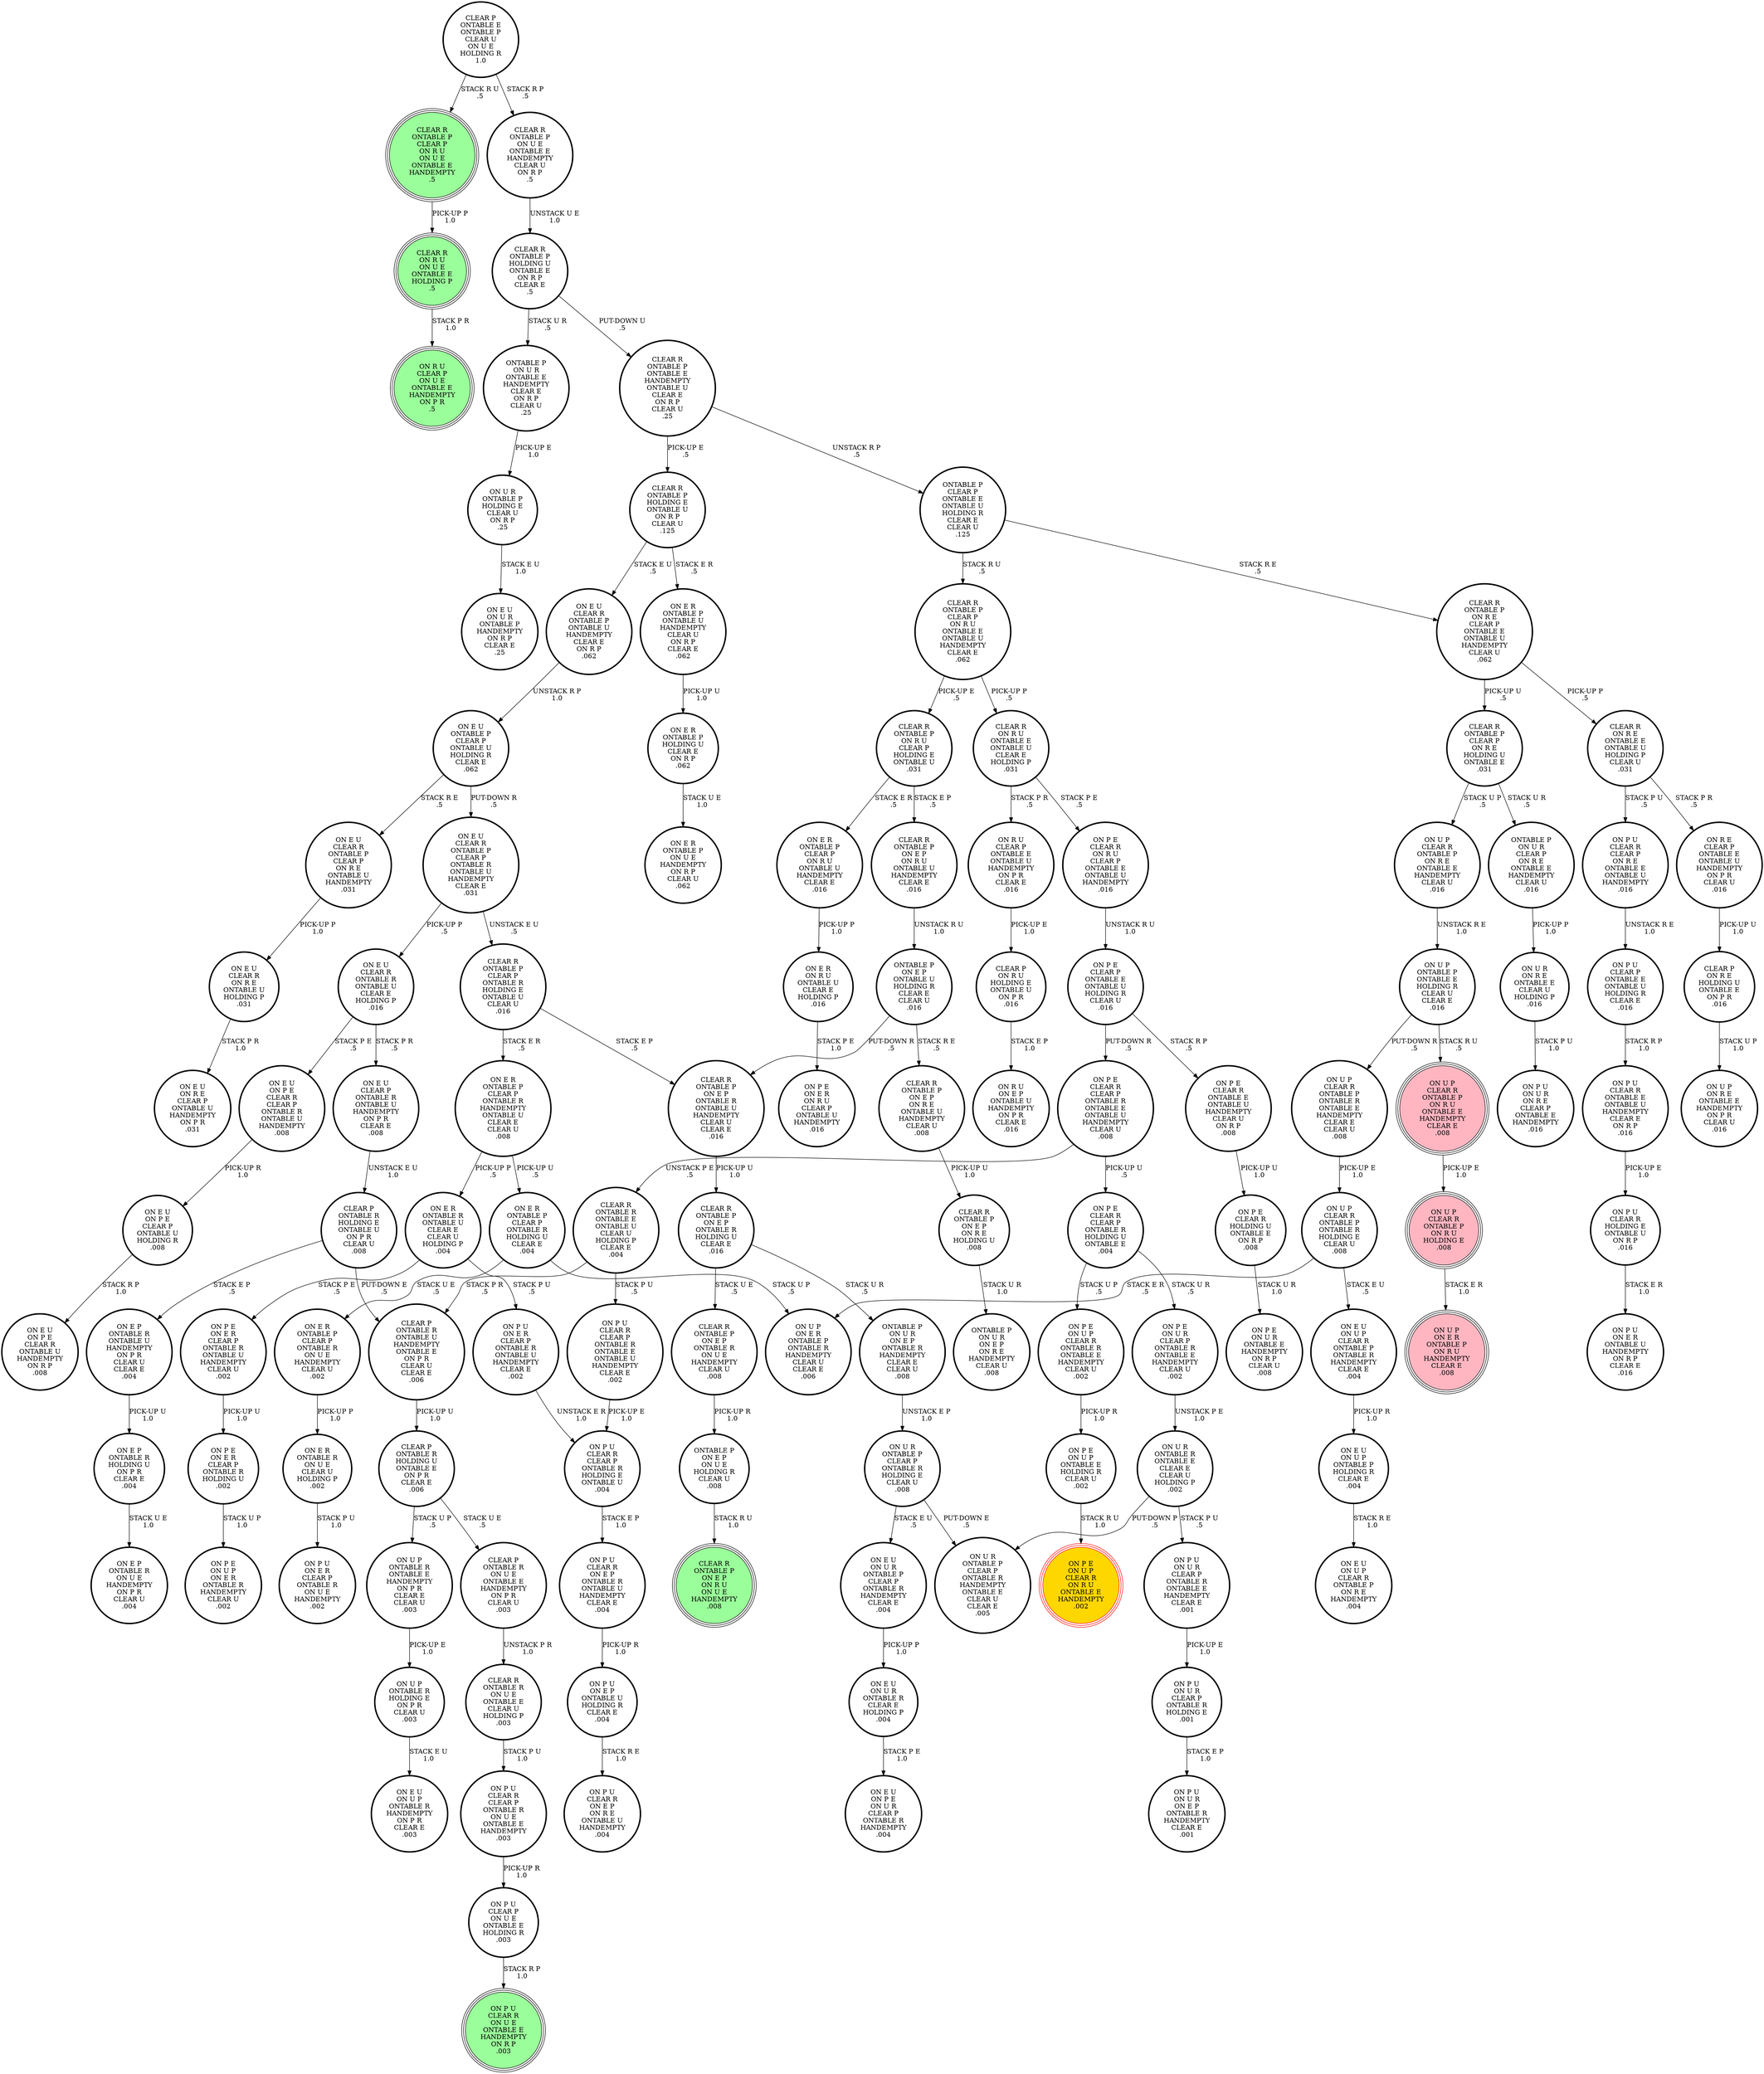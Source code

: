digraph {
"ON E R\nONTABLE P\nCLEAR P\nON R U\nONTABLE U\nHANDEMPTY\nCLEAR E\n.016\n" -> "ON E R\nON R U\nONTABLE U\nCLEAR E\nHOLDING P\n.016\n"[label="PICK-UP P\n1.0\n"];
"CLEAR R\nONTABLE P\nON E P\nONTABLE R\nON U E\nHANDEMPTY\nCLEAR U\n.008\n" -> "ONTABLE P\nON E P\nON U E\nHOLDING R\nCLEAR U\n.008\n"[label="PICK-UP R\n1.0\n"];
"ON E R\nONTABLE R\nON U E\nCLEAR U\nHOLDING P\n.002\n" -> "ON P U\nON E R\nCLEAR P\nONTABLE R\nON U E\nHANDEMPTY\n.002\n"[label="STACK P U\n1.0\n"];
"ONTABLE P\nON U R\nCLEAR P\nON R E\nONTABLE E\nHANDEMPTY\nCLEAR U\n.016\n" -> "ON U R\nON R E\nONTABLE E\nCLEAR U\nHOLDING P\n.016\n"[label="PICK-UP P\n1.0\n"];
"ON P E\nCLEAR R\nHOLDING U\nONTABLE E\nON R P\n.008\n" -> "ON P E\nON U R\nONTABLE E\nHANDEMPTY\nON R P\nCLEAR U\n.008\n"[label="STACK U R\n1.0\n"];
"CLEAR P\nON R E\nHOLDING U\nONTABLE E\nON P R\n.016\n" -> "ON U P\nON R E\nONTABLE E\nHANDEMPTY\nON P R\nCLEAR U\n.016\n"[label="STACK U P\n1.0\n"];
"ON U R\nON R E\nONTABLE E\nCLEAR U\nHOLDING P\n.016\n" -> "ON P U\nON U R\nON R E\nCLEAR P\nONTABLE E\nHANDEMPTY\n.016\n"[label="STACK P U\n1.0\n"];
"CLEAR R\nONTABLE P\nON E P\nONTABLE R\nHOLDING U\nCLEAR E\n.016\n" -> "CLEAR R\nONTABLE P\nON E P\nONTABLE R\nON U E\nHANDEMPTY\nCLEAR U\n.008\n"[label="STACK U E\n.5\n"];
"CLEAR R\nONTABLE P\nON E P\nONTABLE R\nHOLDING U\nCLEAR E\n.016\n" -> "ONTABLE P\nON U R\nON E P\nONTABLE R\nHANDEMPTY\nCLEAR E\nCLEAR U\n.008\n"[label="STACK U R\n.5\n"];
"ON E U\nON P E\nCLEAR P\nONTABLE U\nHOLDING R\n.008\n" -> "ON E U\nON P E\nCLEAR R\nONTABLE U\nHANDEMPTY\nON R P\n.008\n"[label="STACK R P\n1.0\n"];
"CLEAR R\nONTABLE P\nON E P\nON R E\nONTABLE U\nHANDEMPTY\nCLEAR U\n.008\n" -> "CLEAR R\nONTABLE P\nON E P\nON R E\nHOLDING U\n.008\n"[label="PICK-UP U\n1.0\n"];
"ON E R\nONTABLE P\nONTABLE U\nHANDEMPTY\nCLEAR U\nON R P\nCLEAR E\n.062\n" -> "ON E R\nONTABLE P\nHOLDING U\nCLEAR E\nON R P\n.062\n"[label="PICK-UP U\n1.0\n"];
"ON E R\nONTABLE P\nCLEAR P\nONTABLE R\nHOLDING U\nCLEAR E\n.004\n" -> "ON U P\nON E R\nONTABLE P\nONTABLE R\nHANDEMPTY\nCLEAR U\nCLEAR E\n.006\n"[label="STACK U P\n.5\n"];
"ON E R\nONTABLE P\nCLEAR P\nONTABLE R\nHOLDING U\nCLEAR E\n.004\n" -> "ON E R\nONTABLE P\nCLEAR P\nONTABLE R\nON U E\nHANDEMPTY\nCLEAR U\n.002\n"[label="STACK U E\n.5\n"];
"CLEAR R\nONTABLE P\nCLEAR P\nONTABLE R\nHOLDING E\nONTABLE U\nCLEAR U\n.016\n" -> "CLEAR R\nONTABLE P\nON E P\nONTABLE R\nONTABLE U\nHANDEMPTY\nCLEAR U\nCLEAR E\n.016\n"[label="STACK E P\n.5\n"];
"CLEAR R\nONTABLE P\nCLEAR P\nONTABLE R\nHOLDING E\nONTABLE U\nCLEAR U\n.016\n" -> "ON E R\nONTABLE P\nCLEAR P\nONTABLE R\nHANDEMPTY\nONTABLE U\nCLEAR E\nCLEAR U\n.008\n"[label="STACK E R\n.5\n"];
"CLEAR R\nONTABLE P\nCLEAR P\nON R U\nON U E\nONTABLE E\nHANDEMPTY\n.5\n" -> "CLEAR R\nON R U\nON U E\nONTABLE E\nHOLDING P\n.5\n"[label="PICK-UP P\n1.0\n"];
"CLEAR P\nONTABLE R\nONTABLE U\nHANDEMPTY\nONTABLE E\nON P R\nCLEAR U\nCLEAR E\n.006\n" -> "CLEAR P\nONTABLE R\nHOLDING U\nONTABLE E\nON P R\nCLEAR E\n.006\n"[label="PICK-UP U\n1.0\n"];
"ON E U\nON P E\nCLEAR R\nCLEAR P\nONTABLE R\nONTABLE U\nHANDEMPTY\n.008\n" -> "ON E U\nON P E\nCLEAR P\nONTABLE U\nHOLDING R\n.008\n"[label="PICK-UP R\n1.0\n"];
"ON U P\nONTABLE R\nONTABLE E\nHANDEMPTY\nON P R\nCLEAR E\nCLEAR U\n.003\n" -> "ON U P\nONTABLE R\nHOLDING E\nON P R\nCLEAR U\n.003\n"[label="PICK-UP E\n1.0\n"];
"CLEAR P\nONTABLE R\nHOLDING U\nONTABLE E\nON P R\nCLEAR E\n.006\n" -> "CLEAR P\nONTABLE R\nON U E\nONTABLE E\nHANDEMPTY\nON P R\nCLEAR U\n.003\n"[label="STACK U E\n.5\n"];
"CLEAR P\nONTABLE R\nHOLDING U\nONTABLE E\nON P R\nCLEAR E\n.006\n" -> "ON U P\nONTABLE R\nONTABLE E\nHANDEMPTY\nON P R\nCLEAR E\nCLEAR U\n.003\n"[label="STACK U P\n.5\n"];
"ON E U\nCLEAR R\nONTABLE P\nCLEAR P\nON R E\nONTABLE U\nHANDEMPTY\n.031\n" -> "ON E U\nCLEAR R\nON R E\nONTABLE U\nHOLDING P\n.031\n"[label="PICK-UP P\n1.0\n"];
"ON P U\nCLEAR R\nHOLDING E\nONTABLE U\nON R P\n.016\n" -> "ON P U\nON E R\nONTABLE U\nHANDEMPTY\nON R P\nCLEAR E\n.016\n"[label="STACK E R\n1.0\n"];
"CLEAR R\nONTABLE P\nHOLDING U\nONTABLE E\nON R P\nCLEAR E\n.5\n" -> "CLEAR R\nONTABLE P\nONTABLE E\nHANDEMPTY\nONTABLE U\nCLEAR E\nON R P\nCLEAR U\n.25\n"[label="PUT-DOWN U\n.5\n"];
"CLEAR R\nONTABLE P\nHOLDING U\nONTABLE E\nON R P\nCLEAR E\n.5\n" -> "ONTABLE P\nON U R\nONTABLE E\nHANDEMPTY\nCLEAR E\nON R P\nCLEAR U\n.25\n"[label="STACK U R\n.5\n"];
"ON E U\nON U P\nONTABLE P\nHOLDING R\nCLEAR E\n.004\n" -> "ON E U\nON U P\nCLEAR R\nONTABLE P\nON R E\nHANDEMPTY\n.004\n"[label="STACK R E\n1.0\n"];
"CLEAR R\nONTABLE P\nCLEAR P\nON R E\nHOLDING U\nONTABLE E\n.031\n" -> "ONTABLE P\nON U R\nCLEAR P\nON R E\nONTABLE E\nHANDEMPTY\nCLEAR U\n.016\n"[label="STACK U R\n.5\n"];
"CLEAR R\nONTABLE P\nCLEAR P\nON R E\nHOLDING U\nONTABLE E\n.031\n" -> "ON U P\nCLEAR R\nONTABLE P\nON R E\nONTABLE E\nHANDEMPTY\nCLEAR U\n.016\n"[label="STACK U P\n.5\n"];
"ON P E\nCLEAR R\nCLEAR P\nONTABLE R\nHOLDING U\nONTABLE E\n.004\n" -> "ON P E\nON U P\nCLEAR R\nONTABLE R\nONTABLE E\nHANDEMPTY\nCLEAR U\n.002\n"[label="STACK U P\n.5\n"];
"ON P E\nCLEAR R\nCLEAR P\nONTABLE R\nHOLDING U\nONTABLE E\n.004\n" -> "ON P E\nON U R\nCLEAR P\nONTABLE R\nONTABLE E\nHANDEMPTY\nCLEAR U\n.002\n"[label="STACK U R\n.5\n"];
"ON R E\nCLEAR P\nONTABLE E\nONTABLE U\nHANDEMPTY\nON P R\nCLEAR U\n.016\n" -> "CLEAR P\nON R E\nHOLDING U\nONTABLE E\nON P R\n.016\n"[label="PICK-UP U\n1.0\n"];
"CLEAR R\nONTABLE P\nON E P\nONTABLE R\nONTABLE U\nHANDEMPTY\nCLEAR U\nCLEAR E\n.016\n" -> "CLEAR R\nONTABLE P\nON E P\nONTABLE R\nHOLDING U\nCLEAR E\n.016\n"[label="PICK-UP U\n1.0\n"];
"CLEAR R\nONTABLE P\nON R E\nCLEAR P\nONTABLE E\nONTABLE U\nHANDEMPTY\nCLEAR U\n.062\n" -> "CLEAR R\nON R E\nONTABLE E\nONTABLE U\nHOLDING P\nCLEAR U\n.031\n"[label="PICK-UP P\n.5\n"];
"CLEAR R\nONTABLE P\nON R E\nCLEAR P\nONTABLE E\nONTABLE U\nHANDEMPTY\nCLEAR U\n.062\n" -> "CLEAR R\nONTABLE P\nCLEAR P\nON R E\nHOLDING U\nONTABLE E\n.031\n"[label="PICK-UP U\n.5\n"];
"CLEAR P\nONTABLE E\nONTABLE P\nCLEAR U\nON U E\nHOLDING R\n1.0\n" -> "CLEAR R\nONTABLE P\nON U E\nONTABLE E\nHANDEMPTY\nCLEAR U\nON R P\n.5\n"[label="STACK R P\n.5\n"];
"CLEAR P\nONTABLE E\nONTABLE P\nCLEAR U\nON U E\nHOLDING R\n1.0\n" -> "CLEAR R\nONTABLE P\nCLEAR P\nON R U\nON U E\nONTABLE E\nHANDEMPTY\n.5\n"[label="STACK R U\n.5\n"];
"ON E U\nCLEAR P\nONTABLE R\nONTABLE U\nHANDEMPTY\nON P R\nCLEAR E\n.008\n" -> "CLEAR P\nONTABLE R\nHOLDING E\nONTABLE U\nON P R\nCLEAR U\n.008\n"[label="UNSTACK E U\n1.0\n"];
"ON E U\nON U R\nONTABLE P\nCLEAR P\nONTABLE R\nHANDEMPTY\nCLEAR E\n.004\n" -> "ON E U\nON U R\nONTABLE R\nCLEAR E\nHOLDING P\n.004\n"[label="PICK-UP P\n1.0\n"];
"ON P U\nON E P\nONTABLE U\nHOLDING R\nCLEAR E\n.004\n" -> "ON P U\nCLEAR R\nON E P\nON R E\nONTABLE U\nHANDEMPTY\n.004\n"[label="STACK R E\n1.0\n"];
"ON P U\nON U R\nCLEAR P\nONTABLE R\nHOLDING E\n.001\n" -> "ON P U\nON U R\nON E P\nONTABLE R\nHANDEMPTY\nCLEAR E\n.001\n"[label="STACK E P\n1.0\n"];
"ON E U\nON U P\nCLEAR R\nONTABLE P\nONTABLE R\nHANDEMPTY\nCLEAR E\n.004\n" -> "ON E U\nON U P\nONTABLE P\nHOLDING R\nCLEAR E\n.004\n"[label="PICK-UP R\n1.0\n"];
"ON U P\nONTABLE P\nONTABLE E\nHOLDING R\nCLEAR U\nCLEAR E\n.016\n" -> "ON U P\nCLEAR R\nONTABLE P\nONTABLE R\nONTABLE E\nHANDEMPTY\nCLEAR E\nCLEAR U\n.008\n"[label="PUT-DOWN R\n.5\n"];
"ON U P\nONTABLE P\nONTABLE E\nHOLDING R\nCLEAR U\nCLEAR E\n.016\n" -> "ON U P\nCLEAR R\nONTABLE P\nON R U\nONTABLE E\nHANDEMPTY\nCLEAR E\n.008\n"[label="STACK R U\n.5\n"];
"ON P U\nCLEAR R\nONTABLE E\nONTABLE U\nHANDEMPTY\nCLEAR E\nON R P\n.016\n" -> "ON P U\nCLEAR R\nHOLDING E\nONTABLE U\nON R P\n.016\n"[label="PICK-UP E\n1.0\n"];
"ON U P\nCLEAR R\nONTABLE P\nON R E\nONTABLE E\nHANDEMPTY\nCLEAR U\n.016\n" -> "ON U P\nONTABLE P\nONTABLE E\nHOLDING R\nCLEAR U\nCLEAR E\n.016\n"[label="UNSTACK R E\n1.0\n"];
"ONTABLE P\nCLEAR P\nONTABLE E\nONTABLE U\nHOLDING R\nCLEAR E\nCLEAR U\n.125\n" -> "CLEAR R\nONTABLE P\nON R E\nCLEAR P\nONTABLE E\nONTABLE U\nHANDEMPTY\nCLEAR U\n.062\n"[label="STACK R E\n.5\n"];
"ONTABLE P\nCLEAR P\nONTABLE E\nONTABLE U\nHOLDING R\nCLEAR E\nCLEAR U\n.125\n" -> "CLEAR R\nONTABLE P\nCLEAR P\nON R U\nONTABLE E\nONTABLE U\nHANDEMPTY\nCLEAR E\n.062\n"[label="STACK R U\n.5\n"];
"CLEAR R\nONTABLE R\nON U E\nONTABLE E\nCLEAR U\nHOLDING P\n.003\n" -> "ON P U\nCLEAR R\nCLEAR P\nONTABLE R\nON U E\nONTABLE E\nHANDEMPTY\n.003\n"[label="STACK P U\n1.0\n"];
"ON P U\nCLEAR P\nONTABLE E\nONTABLE U\nHOLDING R\nCLEAR E\n.016\n" -> "ON P U\nCLEAR R\nONTABLE E\nONTABLE U\nHANDEMPTY\nCLEAR E\nON R P\n.016\n"[label="STACK R P\n1.0\n"];
"ON U P\nCLEAR R\nONTABLE P\nON R U\nONTABLE E\nHANDEMPTY\nCLEAR E\n.008\n" -> "ON U P\nCLEAR R\nONTABLE P\nON R U\nHOLDING E\n.008\n"[label="PICK-UP E\n1.0\n"];
"ON E R\nONTABLE P\nHOLDING U\nCLEAR E\nON R P\n.062\n" -> "ON E R\nONTABLE P\nON U E\nHANDEMPTY\nON R P\nCLEAR U\n.062\n"[label="STACK U E\n1.0\n"];
"ONTABLE P\nON E P\nON U E\nHOLDING R\nCLEAR U\n.008\n" -> "CLEAR R\nONTABLE P\nON E P\nON R U\nON U E\nHANDEMPTY\n.008\n"[label="STACK R U\n1.0\n"];
"ON P E\nON U P\nONTABLE E\nHOLDING R\nCLEAR U\n.002\n" -> "ON P E\nON U P\nCLEAR R\nON R U\nONTABLE E\nHANDEMPTY\n.002\n"[label="STACK R U\n1.0\n"];
"ONTABLE P\nON U R\nON E P\nONTABLE R\nHANDEMPTY\nCLEAR E\nCLEAR U\n.008\n" -> "ON U R\nONTABLE P\nCLEAR P\nONTABLE R\nHOLDING E\nCLEAR U\n.008\n"[label="UNSTACK E P\n1.0\n"];
"ON P E\nCLEAR R\nON R U\nCLEAR P\nONTABLE E\nONTABLE U\nHANDEMPTY\n.016\n" -> "ON P E\nCLEAR P\nONTABLE E\nONTABLE U\nHOLDING R\nCLEAR U\n.016\n"[label="UNSTACK R U\n1.0\n"];
"ON P E\nCLEAR R\nONTABLE E\nONTABLE U\nHANDEMPTY\nCLEAR U\nON R P\n.008\n" -> "ON P E\nCLEAR R\nHOLDING U\nONTABLE E\nON R P\n.008\n"[label="PICK-UP U\n1.0\n"];
"CLEAR R\nONTABLE P\nHOLDING E\nONTABLE U\nON R P\nCLEAR U\n.125\n" -> "ON E U\nCLEAR R\nONTABLE P\nONTABLE U\nHANDEMPTY\nCLEAR E\nON R P\n.062\n"[label="STACK E U\n.5\n"];
"CLEAR R\nONTABLE P\nHOLDING E\nONTABLE U\nON R P\nCLEAR U\n.125\n" -> "ON E R\nONTABLE P\nONTABLE U\nHANDEMPTY\nCLEAR U\nON R P\nCLEAR E\n.062\n"[label="STACK E R\n.5\n"];
"ON E U\nCLEAR R\nONTABLE R\nONTABLE U\nCLEAR E\nHOLDING P\n.016\n" -> "ON E U\nON P E\nCLEAR R\nCLEAR P\nONTABLE R\nONTABLE U\nHANDEMPTY\n.008\n"[label="STACK P E\n.5\n"];
"ON E U\nCLEAR R\nONTABLE R\nONTABLE U\nCLEAR E\nHOLDING P\n.016\n" -> "ON E U\nCLEAR P\nONTABLE R\nONTABLE U\nHANDEMPTY\nON P R\nCLEAR E\n.008\n"[label="STACK P R\n.5\n"];
"ON P U\nCLEAR P\nON U E\nONTABLE E\nHOLDING R\n.003\n" -> "ON P U\nCLEAR R\nON U E\nONTABLE E\nHANDEMPTY\nON R P\n.003\n"[label="STACK R P\n1.0\n"];
"ON P E\nCLEAR R\nCLEAR P\nONTABLE R\nONTABLE E\nONTABLE U\nHANDEMPTY\nCLEAR U\n.008\n" -> "ON P E\nCLEAR R\nCLEAR P\nONTABLE R\nHOLDING U\nONTABLE E\n.004\n"[label="PICK-UP U\n.5\n"];
"ON P E\nCLEAR R\nCLEAR P\nONTABLE R\nONTABLE E\nONTABLE U\nHANDEMPTY\nCLEAR U\n.008\n" -> "CLEAR R\nONTABLE R\nONTABLE E\nONTABLE U\nCLEAR U\nHOLDING P\nCLEAR E\n.004\n"[label="UNSTACK P E\n.5\n"];
"ON P E\nON E R\nCLEAR P\nONTABLE R\nONTABLE U\nHANDEMPTY\nCLEAR U\n.002\n" -> "ON P E\nON E R\nCLEAR P\nONTABLE R\nHOLDING U\n.002\n"[label="PICK-UP U\n1.0\n"];
"ON E U\nCLEAR R\nONTABLE P\nONTABLE U\nHANDEMPTY\nCLEAR E\nON R P\n.062\n" -> "ON E U\nONTABLE P\nCLEAR P\nONTABLE U\nHOLDING R\nCLEAR E\n.062\n"[label="UNSTACK R P\n1.0\n"];
"ON U P\nCLEAR R\nONTABLE P\nONTABLE R\nONTABLE E\nHANDEMPTY\nCLEAR E\nCLEAR U\n.008\n" -> "ON U P\nCLEAR R\nONTABLE P\nONTABLE R\nHOLDING E\nCLEAR U\n.008\n"[label="PICK-UP E\n1.0\n"];
"ON E U\nON U R\nONTABLE R\nCLEAR E\nHOLDING P\n.004\n" -> "ON E U\nON P E\nON U R\nCLEAR P\nONTABLE R\nHANDEMPTY\n.004\n"[label="STACK P E\n1.0\n"];
"ON P E\nON U P\nCLEAR R\nONTABLE R\nONTABLE E\nHANDEMPTY\nCLEAR U\n.002\n" -> "ON P E\nON U P\nONTABLE E\nHOLDING R\nCLEAR U\n.002\n"[label="PICK-UP R\n1.0\n"];
"ON E P\nONTABLE R\nHOLDING U\nON P R\nCLEAR E\n.004\n" -> "ON E P\nONTABLE R\nON U E\nHANDEMPTY\nON P R\nCLEAR U\n.004\n"[label="STACK U E\n1.0\n"];
"ON E R\nONTABLE P\nCLEAR P\nONTABLE R\nHANDEMPTY\nONTABLE U\nCLEAR E\nCLEAR U\n.008\n" -> "ON E R\nONTABLE P\nCLEAR P\nONTABLE R\nHOLDING U\nCLEAR E\n.004\n"[label="PICK-UP U\n.5\n"];
"ON E R\nONTABLE P\nCLEAR P\nONTABLE R\nHANDEMPTY\nONTABLE U\nCLEAR E\nCLEAR U\n.008\n" -> "ON E R\nONTABLE R\nONTABLE U\nCLEAR E\nCLEAR U\nHOLDING P\n.004\n"[label="PICK-UP P\n.5\n"];
"ONTABLE P\nON U R\nONTABLE E\nHANDEMPTY\nCLEAR E\nON R P\nCLEAR U\n.25\n" -> "ON U R\nONTABLE P\nHOLDING E\nCLEAR U\nON R P\n.25\n"[label="PICK-UP E\n1.0\n"];
"ON P U\nON E R\nCLEAR P\nONTABLE R\nONTABLE U\nHANDEMPTY\nCLEAR E\n.002\n" -> "ON P U\nCLEAR R\nCLEAR P\nONTABLE R\nHOLDING E\nONTABLE U\n.004\n"[label="UNSTACK E R\n1.0\n"];
"ON P U\nCLEAR R\nCLEAR P\nONTABLE R\nON U E\nONTABLE E\nHANDEMPTY\n.003\n" -> "ON P U\nCLEAR P\nON U E\nONTABLE E\nHOLDING R\n.003\n"[label="PICK-UP R\n1.0\n"];
"CLEAR R\nONTABLE P\nCLEAR P\nON R U\nONTABLE E\nONTABLE U\nHANDEMPTY\nCLEAR E\n.062\n" -> "CLEAR R\nONTABLE P\nON R U\nCLEAR P\nHOLDING E\nONTABLE U\n.031\n"[label="PICK-UP E\n.5\n"];
"CLEAR R\nONTABLE P\nCLEAR P\nON R U\nONTABLE E\nONTABLE U\nHANDEMPTY\nCLEAR E\n.062\n" -> "CLEAR R\nON R U\nONTABLE E\nONTABLE U\nCLEAR E\nHOLDING P\n.031\n"[label="PICK-UP P\n.5\n"];
"CLEAR R\nONTABLE P\nON R U\nCLEAR P\nHOLDING E\nONTABLE U\n.031\n" -> "ON E R\nONTABLE P\nCLEAR P\nON R U\nONTABLE U\nHANDEMPTY\nCLEAR E\n.016\n"[label="STACK E R\n.5\n"];
"CLEAR R\nONTABLE P\nON R U\nCLEAR P\nHOLDING E\nONTABLE U\n.031\n" -> "CLEAR R\nONTABLE P\nON E P\nON R U\nONTABLE U\nHANDEMPTY\nCLEAR E\n.016\n"[label="STACK E P\n.5\n"];
"CLEAR R\nONTABLE P\nONTABLE E\nHANDEMPTY\nONTABLE U\nCLEAR E\nON R P\nCLEAR U\n.25\n" -> "CLEAR R\nONTABLE P\nHOLDING E\nONTABLE U\nON R P\nCLEAR U\n.125\n"[label="PICK-UP E\n.5\n"];
"CLEAR R\nONTABLE P\nONTABLE E\nHANDEMPTY\nONTABLE U\nCLEAR E\nON R P\nCLEAR U\n.25\n" -> "ONTABLE P\nCLEAR P\nONTABLE E\nONTABLE U\nHOLDING R\nCLEAR E\nCLEAR U\n.125\n"[label="UNSTACK R P\n.5\n"];
"ON R U\nCLEAR P\nONTABLE E\nONTABLE U\nHANDEMPTY\nON P R\nCLEAR E\n.016\n" -> "CLEAR P\nON R U\nHOLDING E\nONTABLE U\nON P R\n.016\n"[label="PICK-UP E\n1.0\n"];
"CLEAR P\nONTABLE R\nHOLDING E\nONTABLE U\nON P R\nCLEAR U\n.008\n" -> "ON E P\nONTABLE R\nONTABLE U\nHANDEMPTY\nON P R\nCLEAR U\nCLEAR E\n.004\n"[label="STACK E P\n.5\n"];
"CLEAR P\nONTABLE R\nHOLDING E\nONTABLE U\nON P R\nCLEAR U\n.008\n" -> "CLEAR P\nONTABLE R\nONTABLE U\nHANDEMPTY\nONTABLE E\nON P R\nCLEAR U\nCLEAR E\n.006\n"[label="PUT-DOWN E\n.5\n"];
"ON U R\nONTABLE P\nHOLDING E\nCLEAR U\nON R P\n.25\n" -> "ON E U\nON U R\nONTABLE P\nHANDEMPTY\nON R P\nCLEAR E\n.25\n"[label="STACK E U\n1.0\n"];
"ON P E\nON U R\nCLEAR P\nONTABLE R\nONTABLE E\nHANDEMPTY\nCLEAR U\n.002\n" -> "ON U R\nONTABLE R\nONTABLE E\nCLEAR E\nCLEAR U\nHOLDING P\n.002\n"[label="UNSTACK P E\n1.0\n"];
"CLEAR R\nONTABLE P\nON E P\nON R U\nONTABLE U\nHANDEMPTY\nCLEAR E\n.016\n" -> "ONTABLE P\nON E P\nONTABLE U\nHOLDING R\nCLEAR E\nCLEAR U\n.016\n"[label="UNSTACK R U\n1.0\n"];
"ON U P\nONTABLE R\nHOLDING E\nON P R\nCLEAR U\n.003\n" -> "ON E U\nON U P\nONTABLE R\nHANDEMPTY\nON P R\nCLEAR E\n.003\n"[label="STACK E U\n1.0\n"];
"ON E R\nONTABLE P\nCLEAR P\nONTABLE R\nON U E\nHANDEMPTY\nCLEAR U\n.002\n" -> "ON E R\nONTABLE R\nON U E\nCLEAR U\nHOLDING P\n.002\n"[label="PICK-UP P\n1.0\n"];
"ON P U\nCLEAR R\nON E P\nONTABLE R\nONTABLE U\nHANDEMPTY\nCLEAR E\n.004\n" -> "ON P U\nON E P\nONTABLE U\nHOLDING R\nCLEAR E\n.004\n"[label="PICK-UP R\n1.0\n"];
"CLEAR R\nONTABLE P\nON U E\nONTABLE E\nHANDEMPTY\nCLEAR U\nON R P\n.5\n" -> "CLEAR R\nONTABLE P\nHOLDING U\nONTABLE E\nON R P\nCLEAR E\n.5\n"[label="UNSTACK U E\n1.0\n"];
"ON E U\nCLEAR R\nON R E\nONTABLE U\nHOLDING P\n.031\n" -> "ON E U\nON R E\nCLEAR P\nONTABLE U\nHANDEMPTY\nON P R\n.031\n"[label="STACK P R\n1.0\n"];
"ON E U\nCLEAR R\nONTABLE P\nCLEAR P\nONTABLE R\nONTABLE U\nHANDEMPTY\nCLEAR E\n.031\n" -> "ON E U\nCLEAR R\nONTABLE R\nONTABLE U\nCLEAR E\nHOLDING P\n.016\n"[label="PICK-UP P\n.5\n"];
"ON E U\nCLEAR R\nONTABLE P\nCLEAR P\nONTABLE R\nONTABLE U\nHANDEMPTY\nCLEAR E\n.031\n" -> "CLEAR R\nONTABLE P\nCLEAR P\nONTABLE R\nHOLDING E\nONTABLE U\nCLEAR U\n.016\n"[label="UNSTACK E U\n.5\n"];
"ONTABLE P\nON E P\nONTABLE U\nHOLDING R\nCLEAR E\nCLEAR U\n.016\n" -> "CLEAR R\nONTABLE P\nON E P\nONTABLE R\nONTABLE U\nHANDEMPTY\nCLEAR U\nCLEAR E\n.016\n"[label="PUT-DOWN R\n.5\n"];
"ONTABLE P\nON E P\nONTABLE U\nHOLDING R\nCLEAR E\nCLEAR U\n.016\n" -> "CLEAR R\nONTABLE P\nON E P\nON R E\nONTABLE U\nHANDEMPTY\nCLEAR U\n.008\n"[label="STACK R E\n.5\n"];
"CLEAR R\nONTABLE R\nONTABLE E\nONTABLE U\nCLEAR U\nHOLDING P\nCLEAR E\n.004\n" -> "ON P U\nCLEAR R\nCLEAR P\nONTABLE R\nONTABLE E\nONTABLE U\nHANDEMPTY\nCLEAR E\n.002\n"[label="STACK P U\n.5\n"];
"CLEAR R\nONTABLE R\nONTABLE E\nONTABLE U\nCLEAR U\nHOLDING P\nCLEAR E\n.004\n" -> "CLEAR P\nONTABLE R\nONTABLE U\nHANDEMPTY\nONTABLE E\nON P R\nCLEAR U\nCLEAR E\n.006\n"[label="STACK P R\n.5\n"];
"ON P U\nON U R\nCLEAR P\nONTABLE R\nONTABLE E\nHANDEMPTY\nCLEAR E\n.001\n" -> "ON P U\nON U R\nCLEAR P\nONTABLE R\nHOLDING E\n.001\n"[label="PICK-UP E\n1.0\n"];
"ON U R\nONTABLE R\nONTABLE E\nCLEAR E\nCLEAR U\nHOLDING P\n.002\n" -> "ON U R\nONTABLE P\nCLEAR P\nONTABLE R\nHANDEMPTY\nONTABLE E\nCLEAR U\nCLEAR E\n.005\n"[label="PUT-DOWN P\n.5\n"];
"ON U R\nONTABLE R\nONTABLE E\nCLEAR E\nCLEAR U\nHOLDING P\n.002\n" -> "ON P U\nON U R\nCLEAR P\nONTABLE R\nONTABLE E\nHANDEMPTY\nCLEAR E\n.001\n"[label="STACK P U\n.5\n"];
"ON P U\nCLEAR R\nCLEAR P\nON R E\nONTABLE E\nONTABLE U\nHANDEMPTY\n.016\n" -> "ON P U\nCLEAR P\nONTABLE E\nONTABLE U\nHOLDING R\nCLEAR E\n.016\n"[label="UNSTACK R E\n1.0\n"];
"ON P U\nCLEAR R\nCLEAR P\nONTABLE R\nONTABLE E\nONTABLE U\nHANDEMPTY\nCLEAR E\n.002\n" -> "ON P U\nCLEAR R\nCLEAR P\nONTABLE R\nHOLDING E\nONTABLE U\n.004\n"[label="PICK-UP E\n1.0\n"];
"ON P U\nCLEAR R\nCLEAR P\nONTABLE R\nHOLDING E\nONTABLE U\n.004\n" -> "ON P U\nCLEAR R\nON E P\nONTABLE R\nONTABLE U\nHANDEMPTY\nCLEAR E\n.004\n"[label="STACK E P\n1.0\n"];
"ON E P\nONTABLE R\nONTABLE U\nHANDEMPTY\nON P R\nCLEAR U\nCLEAR E\n.004\n" -> "ON E P\nONTABLE R\nHOLDING U\nON P R\nCLEAR E\n.004\n"[label="PICK-UP U\n1.0\n"];
"CLEAR R\nON R U\nONTABLE E\nONTABLE U\nCLEAR E\nHOLDING P\n.031\n" -> "ON R U\nCLEAR P\nONTABLE E\nONTABLE U\nHANDEMPTY\nON P R\nCLEAR E\n.016\n"[label="STACK P R\n.5\n"];
"CLEAR R\nON R U\nONTABLE E\nONTABLE U\nCLEAR E\nHOLDING P\n.031\n" -> "ON P E\nCLEAR R\nON R U\nCLEAR P\nONTABLE E\nONTABLE U\nHANDEMPTY\n.016\n"[label="STACK P E\n.5\n"];
"ON U R\nONTABLE P\nCLEAR P\nONTABLE R\nHOLDING E\nCLEAR U\n.008\n" -> "ON E U\nON U R\nONTABLE P\nCLEAR P\nONTABLE R\nHANDEMPTY\nCLEAR E\n.004\n"[label="STACK E U\n.5\n"];
"ON U R\nONTABLE P\nCLEAR P\nONTABLE R\nHOLDING E\nCLEAR U\n.008\n" -> "ON U R\nONTABLE P\nCLEAR P\nONTABLE R\nHANDEMPTY\nONTABLE E\nCLEAR U\nCLEAR E\n.005\n"[label="PUT-DOWN E\n.5\n"];
"CLEAR R\nONTABLE P\nON E P\nON R E\nHOLDING U\n.008\n" -> "ONTABLE P\nON U R\nON E P\nON R E\nHANDEMPTY\nCLEAR U\n.008\n"[label="STACK U R\n1.0\n"];
"CLEAR P\nON R U\nHOLDING E\nONTABLE U\nON P R\n.016\n" -> "ON R U\nON E P\nONTABLE U\nHANDEMPTY\nON P R\nCLEAR E\n.016\n"[label="STACK E P\n1.0\n"];
"ON P E\nON E R\nCLEAR P\nONTABLE R\nHOLDING U\n.002\n" -> "ON P E\nON U P\nON E R\nONTABLE R\nHANDEMPTY\nCLEAR U\n.002\n"[label="STACK U P\n1.0\n"];
"ON E R\nONTABLE R\nONTABLE U\nCLEAR E\nCLEAR U\nHOLDING P\n.004\n" -> "ON P E\nON E R\nCLEAR P\nONTABLE R\nONTABLE U\nHANDEMPTY\nCLEAR U\n.002\n"[label="STACK P E\n.5\n"];
"ON E R\nONTABLE R\nONTABLE U\nCLEAR E\nCLEAR U\nHOLDING P\n.004\n" -> "ON P U\nON E R\nCLEAR P\nONTABLE R\nONTABLE U\nHANDEMPTY\nCLEAR E\n.002\n"[label="STACK P U\n.5\n"];
"ON U P\nCLEAR R\nONTABLE P\nONTABLE R\nHOLDING E\nCLEAR U\n.008\n" -> "ON E U\nON U P\nCLEAR R\nONTABLE P\nONTABLE R\nHANDEMPTY\nCLEAR E\n.004\n"[label="STACK E U\n.5\n"];
"ON U P\nCLEAR R\nONTABLE P\nONTABLE R\nHOLDING E\nCLEAR U\n.008\n" -> "ON U P\nON E R\nONTABLE P\nONTABLE R\nHANDEMPTY\nCLEAR U\nCLEAR E\n.006\n"[label="STACK E R\n.5\n"];
"ON P E\nCLEAR P\nONTABLE E\nONTABLE U\nHOLDING R\nCLEAR U\n.016\n" -> "ON P E\nCLEAR R\nCLEAR P\nONTABLE R\nONTABLE E\nONTABLE U\nHANDEMPTY\nCLEAR U\n.008\n"[label="PUT-DOWN R\n.5\n"];
"ON P E\nCLEAR P\nONTABLE E\nONTABLE U\nHOLDING R\nCLEAR U\n.016\n" -> "ON P E\nCLEAR R\nONTABLE E\nONTABLE U\nHANDEMPTY\nCLEAR U\nON R P\n.008\n"[label="STACK R P\n.5\n"];
"CLEAR R\nON R U\nON U E\nONTABLE E\nHOLDING P\n.5\n" -> "ON R U\nCLEAR P\nON U E\nONTABLE E\nHANDEMPTY\nON P R\n.5\n"[label="STACK P R\n1.0\n"];
"ON U P\nCLEAR R\nONTABLE P\nON R U\nHOLDING E\n.008\n" -> "ON U P\nON E R\nONTABLE P\nON R U\nHANDEMPTY\nCLEAR E\n.008\n"[label="STACK E R\n1.0\n"];
"ON E U\nONTABLE P\nCLEAR P\nONTABLE U\nHOLDING R\nCLEAR E\n.062\n" -> "ON E U\nCLEAR R\nONTABLE P\nCLEAR P\nONTABLE R\nONTABLE U\nHANDEMPTY\nCLEAR E\n.031\n"[label="PUT-DOWN R\n.5\n"];
"ON E U\nONTABLE P\nCLEAR P\nONTABLE U\nHOLDING R\nCLEAR E\n.062\n" -> "ON E U\nCLEAR R\nONTABLE P\nCLEAR P\nON R E\nONTABLE U\nHANDEMPTY\n.031\n"[label="STACK R E\n.5\n"];
"CLEAR R\nON R E\nONTABLE E\nONTABLE U\nHOLDING P\nCLEAR U\n.031\n" -> "ON P U\nCLEAR R\nCLEAR P\nON R E\nONTABLE E\nONTABLE U\nHANDEMPTY\n.016\n"[label="STACK P U\n.5\n"];
"CLEAR R\nON R E\nONTABLE E\nONTABLE U\nHOLDING P\nCLEAR U\n.031\n" -> "ON R E\nCLEAR P\nONTABLE E\nONTABLE U\nHANDEMPTY\nON P R\nCLEAR U\n.016\n"[label="STACK P R\n.5\n"];
"ON E R\nON R U\nONTABLE U\nCLEAR E\nHOLDING P\n.016\n" -> "ON P E\nON E R\nON R U\nCLEAR P\nONTABLE U\nHANDEMPTY\n.016\n"[label="STACK P E\n1.0\n"];
"CLEAR P\nONTABLE R\nON U E\nONTABLE E\nHANDEMPTY\nON P R\nCLEAR U\n.003\n" -> "CLEAR R\nONTABLE R\nON U E\nONTABLE E\nCLEAR U\nHOLDING P\n.003\n"[label="UNSTACK P R\n1.0\n"];
"ON E U\nON U P\nONTABLE R\nHANDEMPTY\nON P R\nCLEAR E\n.003\n" [shape=circle, penwidth=3];
"ONTABLE P\nON U R\nON E P\nON R E\nHANDEMPTY\nCLEAR U\n.008\n" [shape=circle, penwidth=3];
"ON U P\nON E R\nONTABLE P\nONTABLE R\nHANDEMPTY\nCLEAR U\nCLEAR E\n.006\n" [shape=circle, penwidth=3];
"ON R U\nON E P\nONTABLE U\nHANDEMPTY\nON P R\nCLEAR E\n.016\n" [shape=circle, penwidth=3];
"ON E U\nON P E\nON U R\nCLEAR P\nONTABLE R\nHANDEMPTY\n.004\n" [shape=circle, penwidth=3];
"ON E U\nON U R\nONTABLE P\nHANDEMPTY\nON R P\nCLEAR E\n.25\n" [shape=circle, penwidth=3];
"ON R U\nCLEAR P\nON U E\nONTABLE E\nHANDEMPTY\nON P R\n.5\n" [shape=circle, style=filled, fillcolor=palegreen1, peripheries=3];
"ON P E\nON U R\nONTABLE E\nHANDEMPTY\nON R P\nCLEAR U\n.008\n" [shape=circle, penwidth=3];
"ON P E\nON U P\nCLEAR R\nON R U\nONTABLE E\nHANDEMPTY\n.002\n" [shape=circle, style=filled color=red, fillcolor=gold, peripheries=3];
"ON E R\nONTABLE P\nON U E\nHANDEMPTY\nON R P\nCLEAR U\n.062\n" [shape=circle, penwidth=3];
"CLEAR R\nONTABLE P\nON E P\nON R U\nON U E\nHANDEMPTY\n.008\n" [shape=circle, style=filled, fillcolor=palegreen1, peripheries=3];
"ON P U\nCLEAR R\nON E P\nON R E\nONTABLE U\nHANDEMPTY\n.004\n" [shape=circle, penwidth=3];
"ON U P\nON E R\nONTABLE P\nON R U\nHANDEMPTY\nCLEAR E\n.008\n" [shape=circle, style=filled, fillcolor=lightpink, peripheries=3];
"ON P E\nON E R\nON R U\nCLEAR P\nONTABLE U\nHANDEMPTY\n.016\n" [shape=circle, penwidth=3];
"ON P E\nON U P\nON E R\nONTABLE R\nHANDEMPTY\nCLEAR U\n.002\n" [shape=circle, penwidth=3];
"ON U P\nON R E\nONTABLE E\nHANDEMPTY\nON P R\nCLEAR U\n.016\n" [shape=circle, penwidth=3];
"ON U R\nONTABLE P\nCLEAR P\nONTABLE R\nHANDEMPTY\nONTABLE E\nCLEAR U\nCLEAR E\n.005\n" [shape=circle, penwidth=3];
"ON P U\nON E R\nONTABLE U\nHANDEMPTY\nON R P\nCLEAR E\n.016\n" [shape=circle, penwidth=3];
"ON E U\nON P E\nCLEAR R\nONTABLE U\nHANDEMPTY\nON R P\n.008\n" [shape=circle, penwidth=3];
"ON P U\nON U R\nON R E\nCLEAR P\nONTABLE E\nHANDEMPTY\n.016\n" [shape=circle, penwidth=3];
"ON E U\nON R E\nCLEAR P\nONTABLE U\nHANDEMPTY\nON P R\n.031\n" [shape=circle, penwidth=3];
"ON E P\nONTABLE R\nON U E\nHANDEMPTY\nON P R\nCLEAR U\n.004\n" [shape=circle, penwidth=3];
"ON P U\nCLEAR R\nON U E\nONTABLE E\nHANDEMPTY\nON R P\n.003\n" [shape=circle, style=filled, fillcolor=palegreen1, peripheries=3];
"ON P U\nON U R\nON E P\nONTABLE R\nHANDEMPTY\nCLEAR E\n.001\n" [shape=circle, penwidth=3];
"ON P U\nON E R\nCLEAR P\nONTABLE R\nON U E\nHANDEMPTY\n.002\n" [shape=circle, penwidth=3];
"ON E U\nON U P\nCLEAR R\nONTABLE P\nON R E\nHANDEMPTY\n.004\n" [shape=circle, penwidth=3];
"ON U P\nCLEAR R\nONTABLE P\nON R U\nHOLDING E\n.008\n" [shape=circle, style=filled, fillcolor=lightpink, peripheries=3];
"CLEAR R\nONTABLE P\nON E P\nONTABLE R\nHOLDING U\nCLEAR E\n.016\n" [shape=circle, penwidth=3];
"ON E R\nONTABLE P\nCLEAR P\nONTABLE R\nHOLDING U\nCLEAR E\n.004\n" [shape=circle, penwidth=3];
"ON E U\nON U P\nONTABLE R\nHANDEMPTY\nON P R\nCLEAR E\n.003\n" [shape=circle, penwidth=3];
"CLEAR P\nONTABLE R\nHOLDING E\nONTABLE U\nON P R\nCLEAR U\n.008\n" [shape=circle, penwidth=3];
"ON U P\nCLEAR R\nONTABLE P\nON R E\nONTABLE E\nHANDEMPTY\nCLEAR U\n.016\n" [shape=circle, penwidth=3];
"ON P U\nCLEAR R\nHOLDING E\nONTABLE U\nON R P\n.016\n" [shape=circle, penwidth=3];
"ON U P\nONTABLE P\nONTABLE E\nHOLDING R\nCLEAR U\nCLEAR E\n.016\n" [shape=circle, penwidth=3];
"CLEAR R\nONTABLE P\nHOLDING E\nONTABLE U\nON R P\nCLEAR U\n.125\n" [shape=circle, penwidth=3];
"ON U R\nONTABLE R\nONTABLE E\nCLEAR E\nCLEAR U\nHOLDING P\n.002\n" [shape=circle, penwidth=3];
"ON E P\nONTABLE R\nONTABLE U\nHANDEMPTY\nON P R\nCLEAR U\nCLEAR E\n.004\n" [shape=circle, penwidth=3];
"ONTABLE P\nON E P\nONTABLE U\nHOLDING R\nCLEAR E\nCLEAR U\n.016\n" [shape=circle, penwidth=3];
"ON R E\nCLEAR P\nONTABLE E\nONTABLE U\nHANDEMPTY\nON P R\nCLEAR U\n.016\n" [shape=circle, penwidth=3];
"CLEAR R\nONTABLE R\nON U E\nONTABLE E\nCLEAR U\nHOLDING P\n.003\n" [shape=circle, penwidth=3];
"ON R U\nCLEAR P\nONTABLE E\nONTABLE U\nHANDEMPTY\nON P R\nCLEAR E\n.016\n" [shape=circle, penwidth=3];
"CLEAR R\nONTABLE P\nON E P\nON R E\nONTABLE U\nHANDEMPTY\nCLEAR U\n.008\n" [shape=circle, penwidth=3];
"ONTABLE P\nON U R\nON E P\nON R E\nHANDEMPTY\nCLEAR U\n.008\n" [shape=circle, penwidth=3];
"ON P U\nCLEAR R\nCLEAR P\nON R E\nONTABLE E\nONTABLE U\nHANDEMPTY\n.016\n" [shape=circle, penwidth=3];
"CLEAR R\nONTABLE P\nON U E\nONTABLE E\nHANDEMPTY\nCLEAR U\nON R P\n.5\n" [shape=circle, penwidth=3];
"ON P E\nCLEAR R\nHOLDING U\nONTABLE E\nON R P\n.008\n" [shape=circle, penwidth=3];
"ON E U\nCLEAR R\nONTABLE P\nCLEAR P\nON R E\nONTABLE U\nHANDEMPTY\n.031\n" [shape=circle, penwidth=3];
"ON E U\nON U P\nCLEAR R\nONTABLE P\nONTABLE R\nHANDEMPTY\nCLEAR E\n.004\n" [shape=circle, penwidth=3];
"ON U P\nON E R\nONTABLE P\nONTABLE R\nHANDEMPTY\nCLEAR U\nCLEAR E\n.006\n" [shape=circle, penwidth=3];
"ON R U\nON E P\nONTABLE U\nHANDEMPTY\nON P R\nCLEAR E\n.016\n" [shape=circle, penwidth=3];
"CLEAR R\nONTABLE R\nONTABLE E\nONTABLE U\nCLEAR U\nHOLDING P\nCLEAR E\n.004\n" [shape=circle, penwidth=3];
"CLEAR R\nONTABLE P\nON E P\nONTABLE R\nONTABLE U\nHANDEMPTY\nCLEAR U\nCLEAR E\n.016\n" [shape=circle, penwidth=3];
"ON P U\nCLEAR P\nONTABLE E\nONTABLE U\nHOLDING R\nCLEAR E\n.016\n" [shape=circle, penwidth=3];
"CLEAR R\nONTABLE P\nON R E\nCLEAR P\nONTABLE E\nONTABLE U\nHANDEMPTY\nCLEAR U\n.062\n" [shape=circle, penwidth=3];
"ON P E\nCLEAR R\nCLEAR P\nONTABLE R\nONTABLE E\nONTABLE U\nHANDEMPTY\nCLEAR U\n.008\n" [shape=circle, penwidth=3];
"ON E U\nON P E\nON U R\nCLEAR P\nONTABLE R\nHANDEMPTY\n.004\n" [shape=circle, penwidth=3];
"CLEAR P\nONTABLE R\nONTABLE U\nHANDEMPTY\nONTABLE E\nON P R\nCLEAR U\nCLEAR E\n.006\n" [shape=circle, penwidth=3];
"ON P U\nON U R\nCLEAR P\nONTABLE R\nHOLDING E\n.001\n" [shape=circle, penwidth=3];
"ON E U\nON U R\nONTABLE P\nHANDEMPTY\nON R P\nCLEAR E\n.25\n" [shape=circle, penwidth=3];
"ON P U\nCLEAR P\nON U E\nONTABLE E\nHOLDING R\n.003\n" [shape=circle, penwidth=3];
"ONTABLE P\nON U R\nONTABLE E\nHANDEMPTY\nCLEAR E\nON R P\nCLEAR U\n.25\n" [shape=circle, penwidth=3];
"ON P E\nCLEAR R\nON R U\nCLEAR P\nONTABLE E\nONTABLE U\nHANDEMPTY\n.016\n" [shape=circle, penwidth=3];
"ON P E\nCLEAR R\nONTABLE E\nONTABLE U\nHANDEMPTY\nCLEAR U\nON R P\n.008\n" [shape=circle, penwidth=3];
"ON P E\nON E R\nCLEAR P\nONTABLE R\nHOLDING U\n.002\n" [shape=circle, penwidth=3];
"CLEAR R\nON R U\nON U E\nONTABLE E\nHOLDING P\n.5\n" [shape=circle, style=filled, fillcolor=palegreen1, peripheries=3];
"ON R U\nCLEAR P\nON U E\nONTABLE E\nHANDEMPTY\nON P R\n.5\n" [shape=circle, style=filled, fillcolor=palegreen1, peripheries=3];
"ON U P\nONTABLE R\nONTABLE E\nHANDEMPTY\nON P R\nCLEAR E\nCLEAR U\n.003\n" [shape=circle, penwidth=3];
"ON P E\nON U R\nONTABLE E\nHANDEMPTY\nON R P\nCLEAR U\n.008\n" [shape=circle, penwidth=3];
"ON P E\nON U P\nCLEAR R\nON R U\nONTABLE E\nHANDEMPTY\n.002\n" [shape=circle, style=filled color=red, fillcolor=gold, peripheries=3];
"ON E R\nONTABLE P\nCLEAR P\nON R U\nONTABLE U\nHANDEMPTY\nCLEAR E\n.016\n" [shape=circle, penwidth=3];
"CLEAR R\nONTABLE P\nON E P\nON R U\nONTABLE U\nHANDEMPTY\nCLEAR E\n.016\n" [shape=circle, penwidth=3];
"ON U R\nONTABLE P\nCLEAR P\nONTABLE R\nHOLDING E\nCLEAR U\n.008\n" [shape=circle, penwidth=3];
"ON E U\nCLEAR R\nON R E\nONTABLE U\nHOLDING P\n.031\n" [shape=circle, penwidth=3];
"CLEAR R\nONTABLE P\nCLEAR P\nONTABLE R\nHOLDING E\nONTABLE U\nCLEAR U\n.016\n" [shape=circle, penwidth=3];
"ON E R\nONTABLE P\nON U E\nHANDEMPTY\nON R P\nCLEAR U\n.062\n" [shape=circle, penwidth=3];
"ON U R\nON R E\nONTABLE E\nCLEAR U\nHOLDING P\n.016\n" [shape=circle, penwidth=3];
"ON E R\nONTABLE P\nCLEAR P\nONTABLE R\nHANDEMPTY\nONTABLE U\nCLEAR E\nCLEAR U\n.008\n" [shape=circle, penwidth=3];
"ON E U\nON U R\nONTABLE P\nCLEAR P\nONTABLE R\nHANDEMPTY\nCLEAR E\n.004\n" [shape=circle, penwidth=3];
"CLEAR R\nONTABLE P\nHOLDING U\nONTABLE E\nON R P\nCLEAR E\n.5\n" [shape=circle, penwidth=3];
"CLEAR R\nONTABLE P\nON E P\nON R U\nON U E\nHANDEMPTY\n.008\n" [shape=circle, style=filled, fillcolor=palegreen1, peripheries=3];
"ON P U\nON E P\nONTABLE U\nHOLDING R\nCLEAR E\n.004\n" [shape=circle, penwidth=3];
"CLEAR R\nONTABLE P\nONTABLE E\nHANDEMPTY\nONTABLE U\nCLEAR E\nON R P\nCLEAR U\n.25\n" [shape=circle, penwidth=3];
"ON P U\nCLEAR R\nCLEAR P\nONTABLE R\nHOLDING E\nONTABLE U\n.004\n" [shape=circle, penwidth=3];
"ON P U\nCLEAR R\nON E P\nON R E\nONTABLE U\nHANDEMPTY\n.004\n" [shape=circle, penwidth=3];
"CLEAR R\nONTABLE P\nCLEAR P\nON R U\nONTABLE E\nONTABLE U\nHANDEMPTY\nCLEAR E\n.062\n" [shape=circle, penwidth=3];
"ON P E\nON U P\nCLEAR R\nONTABLE R\nONTABLE E\nHANDEMPTY\nCLEAR U\n.002\n" [shape=circle, penwidth=3];
"ON P U\nCLEAR R\nCLEAR P\nONTABLE R\nONTABLE E\nONTABLE U\nHANDEMPTY\nCLEAR E\n.002\n" [shape=circle, penwidth=3];
"ON U P\nON E R\nONTABLE P\nON R U\nHANDEMPTY\nCLEAR E\n.008\n" [shape=circle, style=filled, fillcolor=lightpink, peripheries=3];
"ON P E\nCLEAR P\nONTABLE E\nONTABLE U\nHOLDING R\nCLEAR U\n.016\n" [shape=circle, penwidth=3];
"ON P E\nON E R\nCLEAR P\nONTABLE R\nONTABLE U\nHANDEMPTY\nCLEAR U\n.002\n" [shape=circle, penwidth=3];
"ON U R\nONTABLE P\nHOLDING E\nCLEAR U\nON R P\n.25\n" [shape=circle, penwidth=3];
"ON E U\nCLEAR R\nONTABLE P\nONTABLE U\nHANDEMPTY\nCLEAR E\nON R P\n.062\n" [shape=circle, penwidth=3];
"ON P E\nCLEAR R\nCLEAR P\nONTABLE R\nHOLDING U\nONTABLE E\n.004\n" [shape=circle, penwidth=3];
"CLEAR R\nONTABLE P\nON E P\nONTABLE R\nON U E\nHANDEMPTY\nCLEAR U\n.008\n" [shape=circle, penwidth=3];
"ON E P\nONTABLE R\nHOLDING U\nON P R\nCLEAR E\n.004\n" [shape=circle, penwidth=3];
"ON E U\nONTABLE P\nCLEAR P\nONTABLE U\nHOLDING R\nCLEAR E\n.062\n" [shape=circle, penwidth=3];
"ON P E\nON E R\nON R U\nCLEAR P\nONTABLE U\nHANDEMPTY\n.016\n" [shape=circle, penwidth=3];
"ON P E\nON U P\nON E R\nONTABLE R\nHANDEMPTY\nCLEAR U\n.002\n" [shape=circle, penwidth=3];
"ON U P\nON R E\nONTABLE E\nHANDEMPTY\nON P R\nCLEAR U\n.016\n" [shape=circle, penwidth=3];
"ON E R\nONTABLE P\nHOLDING U\nCLEAR E\nON R P\n.062\n" [shape=circle, penwidth=3];
"ON E R\nON R U\nONTABLE U\nCLEAR E\nHOLDING P\n.016\n" [shape=circle, penwidth=3];
"ON E U\nON U P\nONTABLE P\nHOLDING R\nCLEAR E\n.004\n" [shape=circle, penwidth=3];
"ON U R\nONTABLE P\nCLEAR P\nONTABLE R\nHANDEMPTY\nONTABLE E\nCLEAR U\nCLEAR E\n.005\n" [shape=circle, penwidth=3];
"CLEAR R\nON R E\nONTABLE E\nONTABLE U\nHOLDING P\nCLEAR U\n.031\n" [shape=circle, penwidth=3];
"CLEAR P\nONTABLE E\nONTABLE P\nCLEAR U\nON U E\nHOLDING R\n1.0\n" [shape=circle, penwidth=3];
"CLEAR R\nONTABLE P\nCLEAR P\nON R E\nHOLDING U\nONTABLE E\n.031\n" [shape=circle, penwidth=3];
"ONTABLE P\nON U R\nCLEAR P\nON R E\nONTABLE E\nHANDEMPTY\nCLEAR U\n.016\n" [shape=circle, penwidth=3];
"ON P U\nON E R\nONTABLE U\nHANDEMPTY\nON R P\nCLEAR E\n.016\n" [shape=circle, penwidth=3];
"CLEAR P\nONTABLE R\nON U E\nONTABLE E\nHANDEMPTY\nON P R\nCLEAR U\n.003\n" [shape=circle, penwidth=3];
"ON U P\nCLEAR R\nONTABLE P\nON R U\nONTABLE E\nHANDEMPTY\nCLEAR E\n.008\n" [shape=circle, style=filled, fillcolor=lightpink, peripheries=3];
"ON P E\nON U P\nONTABLE E\nHOLDING R\nCLEAR U\n.002\n" [shape=circle, penwidth=3];
"ON P U\nCLEAR R\nON E P\nONTABLE R\nONTABLE U\nHANDEMPTY\nCLEAR E\n.004\n" [shape=circle, penwidth=3];
"ON E U\nON P E\nCLEAR R\nONTABLE U\nHANDEMPTY\nON R P\n.008\n" [shape=circle, penwidth=3];
"ON P U\nON E R\nCLEAR P\nONTABLE R\nONTABLE U\nHANDEMPTY\nCLEAR E\n.002\n" [shape=circle, penwidth=3];
"CLEAR P\nON R U\nHOLDING E\nONTABLE U\nON P R\n.016\n" [shape=circle, penwidth=3];
"ON U P\nCLEAR R\nONTABLE P\nONTABLE R\nHOLDING E\nCLEAR U\n.008\n" [shape=circle, penwidth=3];
"ON P U\nON U R\nON R E\nCLEAR P\nONTABLE E\nHANDEMPTY\n.016\n" [shape=circle, penwidth=3];
"ON U P\nONTABLE R\nHOLDING E\nON P R\nCLEAR U\n.003\n" [shape=circle, penwidth=3];
"ON E U\nCLEAR R\nONTABLE R\nONTABLE U\nCLEAR E\nHOLDING P\n.016\n" [shape=circle, penwidth=3];
"CLEAR P\nONTABLE R\nHOLDING U\nONTABLE E\nON P R\nCLEAR E\n.006\n" [shape=circle, penwidth=3];
"ON E U\nON R E\nCLEAR P\nONTABLE U\nHANDEMPTY\nON P R\n.031\n" [shape=circle, penwidth=3];
"ON E U\nCLEAR R\nONTABLE P\nCLEAR P\nONTABLE R\nONTABLE U\nHANDEMPTY\nCLEAR E\n.031\n" [shape=circle, penwidth=3];
"ON E P\nONTABLE R\nON U E\nHANDEMPTY\nON P R\nCLEAR U\n.004\n" [shape=circle, penwidth=3];
"ON P U\nCLEAR R\nON U E\nONTABLE E\nHANDEMPTY\nON R P\n.003\n" [shape=circle, style=filled, fillcolor=palegreen1, peripheries=3];
"ON E U\nON P E\nCLEAR P\nONTABLE U\nHOLDING R\n.008\n" [shape=circle, penwidth=3];
"ON E U\nON P E\nCLEAR R\nCLEAR P\nONTABLE R\nONTABLE U\nHANDEMPTY\n.008\n" [shape=circle, penwidth=3];
"ON E R\nONTABLE R\nONTABLE U\nCLEAR E\nCLEAR U\nHOLDING P\n.004\n" [shape=circle, penwidth=3];
"ONTABLE P\nCLEAR P\nONTABLE E\nONTABLE U\nHOLDING R\nCLEAR E\nCLEAR U\n.125\n" [shape=circle, penwidth=3];
"ON P E\nON U R\nCLEAR P\nONTABLE R\nONTABLE E\nHANDEMPTY\nCLEAR U\n.002\n" [shape=circle, penwidth=3];
"ON P U\nCLEAR R\nCLEAR P\nONTABLE R\nON U E\nONTABLE E\nHANDEMPTY\n.003\n" [shape=circle, penwidth=3];
"ON P U\nON U R\nON E P\nONTABLE R\nHANDEMPTY\nCLEAR E\n.001\n" [shape=circle, penwidth=3];
"ON E R\nONTABLE P\nCLEAR P\nONTABLE R\nON U E\nHANDEMPTY\nCLEAR U\n.002\n" [shape=circle, penwidth=3];
"ON P U\nON E R\nCLEAR P\nONTABLE R\nON U E\nHANDEMPTY\n.002\n" [shape=circle, penwidth=3];
"CLEAR R\nON R U\nONTABLE E\nONTABLE U\nCLEAR E\nHOLDING P\n.031\n" [shape=circle, penwidth=3];
"CLEAR R\nONTABLE P\nON R U\nCLEAR P\nHOLDING E\nONTABLE U\n.031\n" [shape=circle, penwidth=3];
"ON P U\nON U R\nCLEAR P\nONTABLE R\nONTABLE E\nHANDEMPTY\nCLEAR E\n.001\n" [shape=circle, penwidth=3];
"CLEAR P\nON R E\nHOLDING U\nONTABLE E\nON P R\n.016\n" [shape=circle, penwidth=3];
"ON E U\nCLEAR P\nONTABLE R\nONTABLE U\nHANDEMPTY\nON P R\nCLEAR E\n.008\n" [shape=circle, penwidth=3];
"CLEAR R\nONTABLE P\nCLEAR P\nON R U\nON U E\nONTABLE E\nHANDEMPTY\n.5\n" [shape=circle, style=filled, fillcolor=palegreen1, peripheries=3];
"ON E U\nON U P\nCLEAR R\nONTABLE P\nON R E\nHANDEMPTY\n.004\n" [shape=circle, penwidth=3];
"CLEAR R\nONTABLE P\nON E P\nON R E\nHOLDING U\n.008\n" [shape=circle, penwidth=3];
"ON P U\nCLEAR R\nONTABLE E\nONTABLE U\nHANDEMPTY\nCLEAR E\nON R P\n.016\n" [shape=circle, penwidth=3];
"ONTABLE P\nON U R\nON E P\nONTABLE R\nHANDEMPTY\nCLEAR E\nCLEAR U\n.008\n" [shape=circle, penwidth=3];
"ON E U\nON U R\nONTABLE R\nCLEAR E\nHOLDING P\n.004\n" [shape=circle, penwidth=3];
"ON U P\nCLEAR R\nONTABLE P\nONTABLE R\nONTABLE E\nHANDEMPTY\nCLEAR E\nCLEAR U\n.008\n" [shape=circle, penwidth=3];
"ON E R\nONTABLE P\nONTABLE U\nHANDEMPTY\nCLEAR U\nON R P\nCLEAR E\n.062\n" [shape=circle, penwidth=3];
"ONTABLE P\nON E P\nON U E\nHOLDING R\nCLEAR U\n.008\n" [shape=circle, penwidth=3];
"ON E R\nONTABLE R\nON U E\nCLEAR U\nHOLDING P\n.002\n" [shape=circle, penwidth=3];
}
